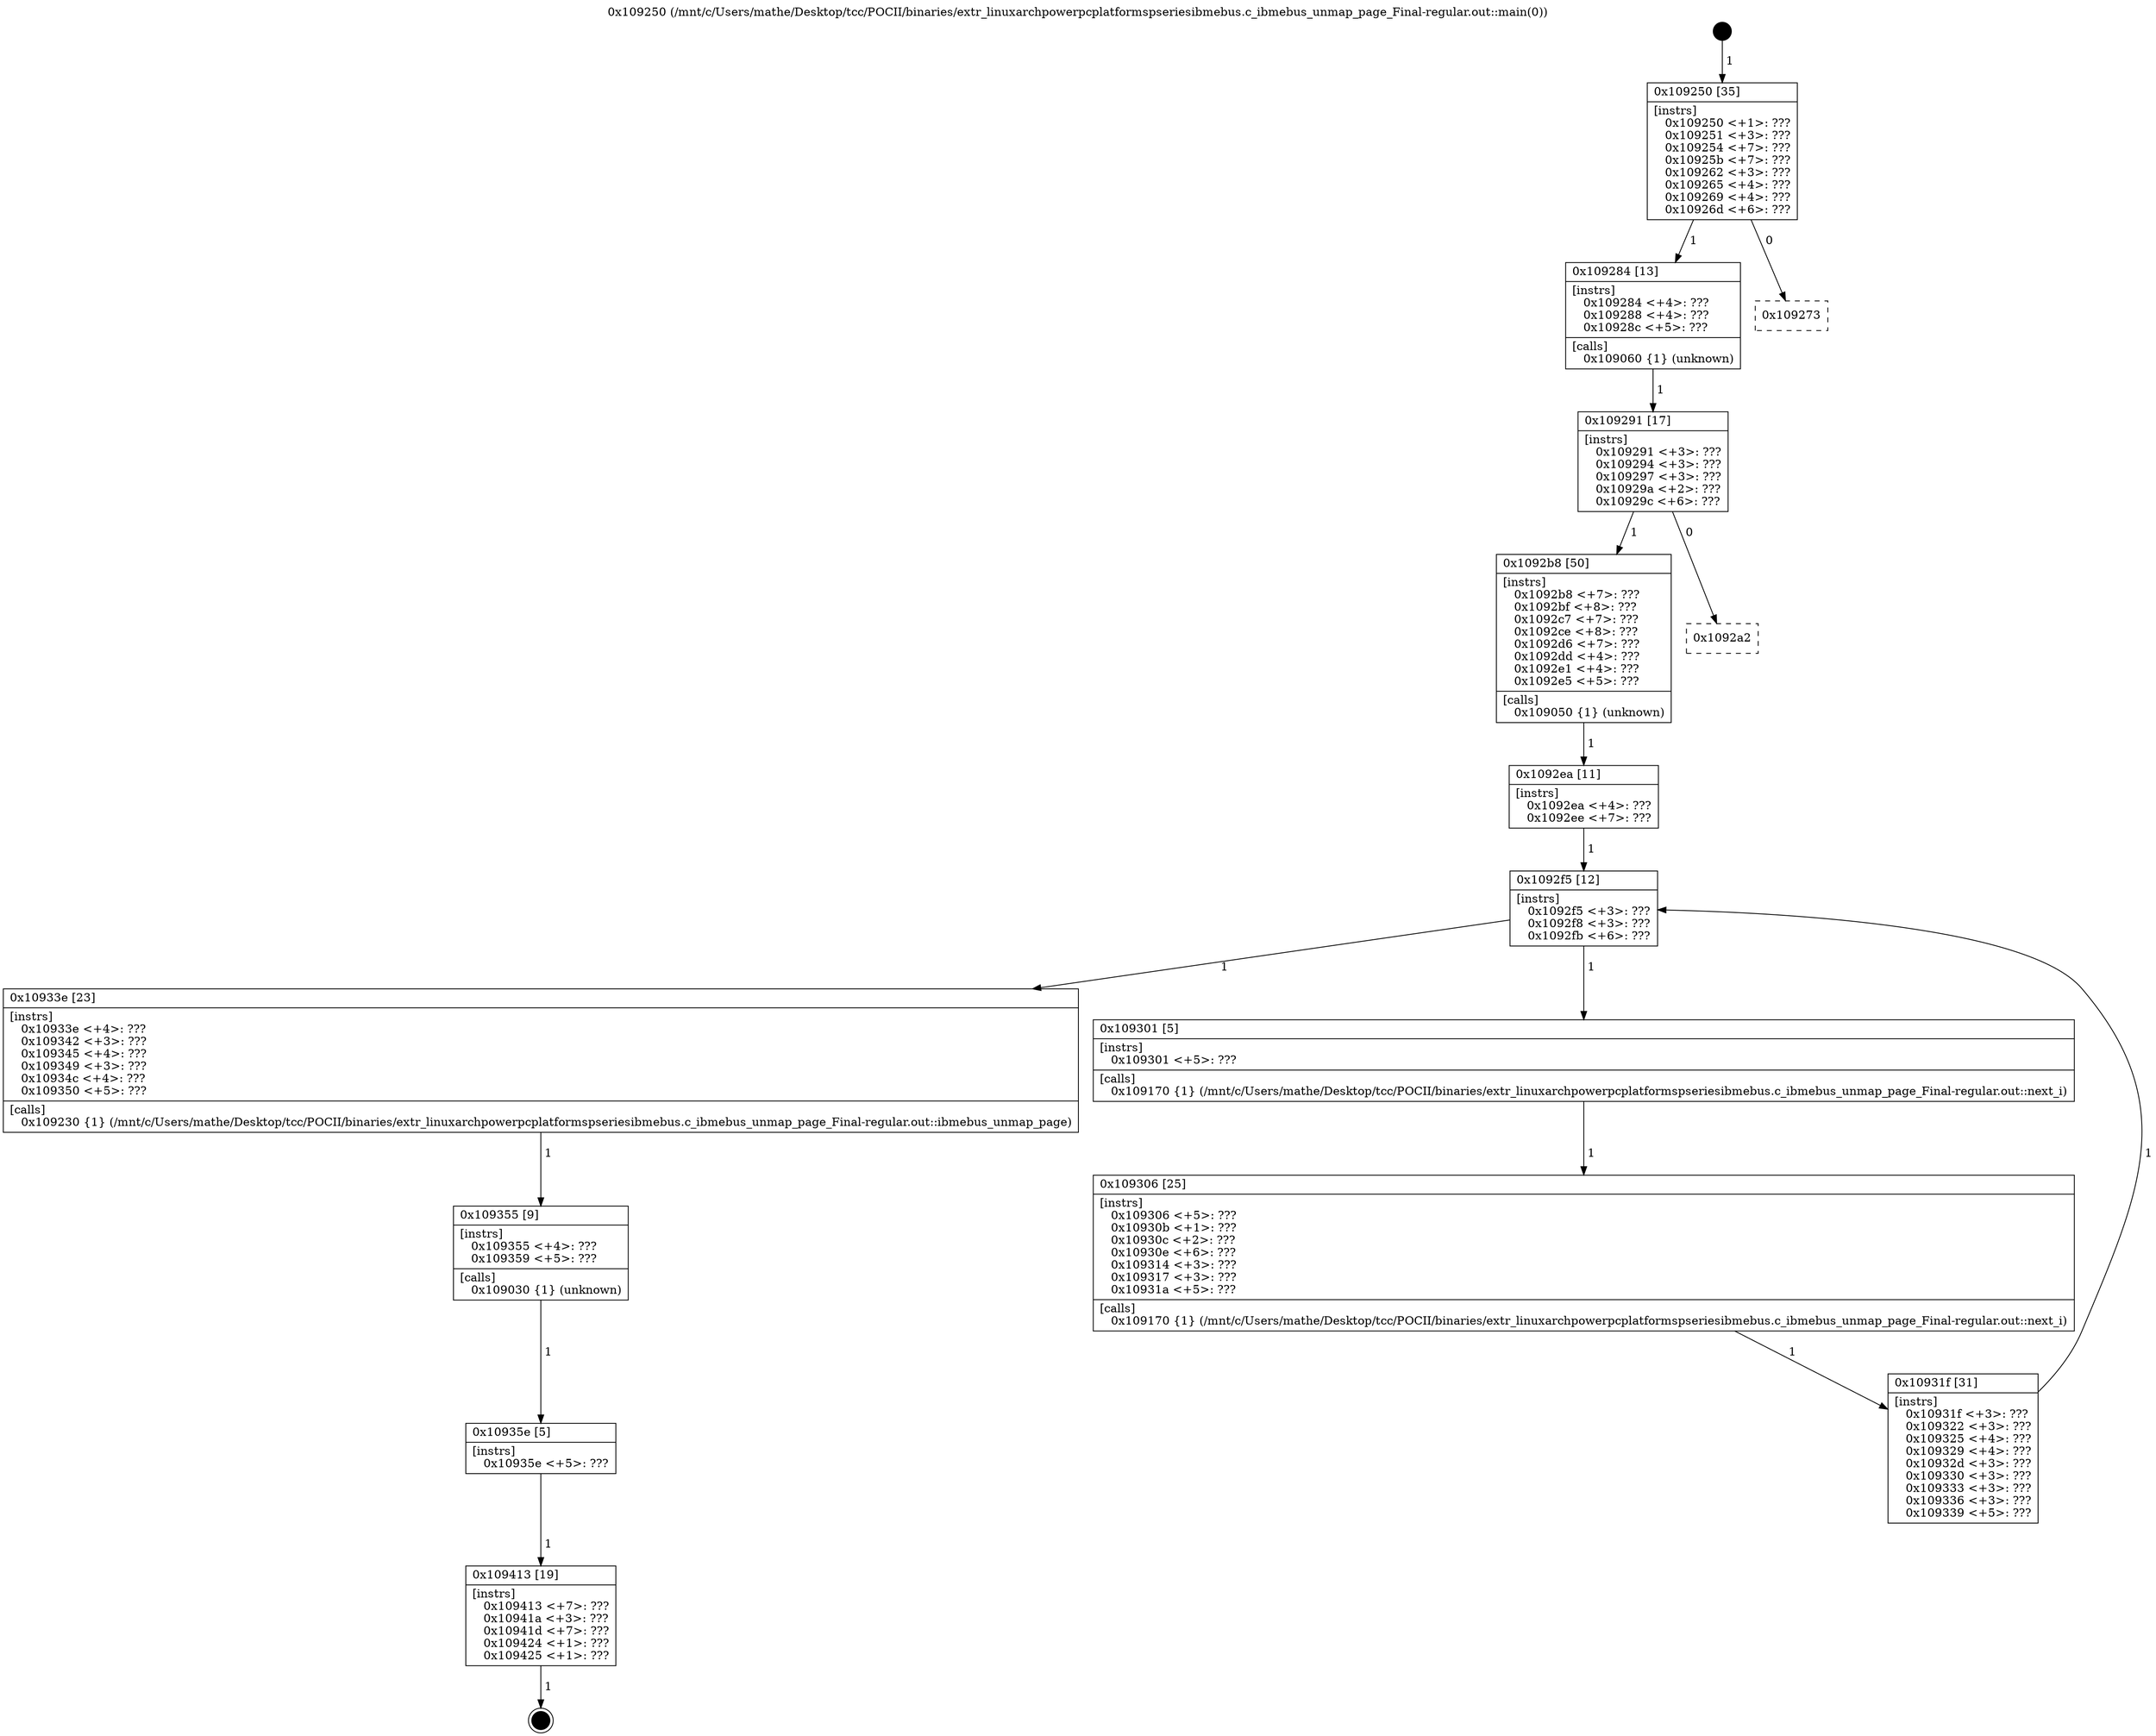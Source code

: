 digraph "0x109250" {
  label = "0x109250 (/mnt/c/Users/mathe/Desktop/tcc/POCII/binaries/extr_linuxarchpowerpcplatformspseriesibmebus.c_ibmebus_unmap_page_Final-regular.out::main(0))"
  labelloc = "t"
  node[shape=record]

  Entry [label="",width=0.3,height=0.3,shape=circle,fillcolor=black,style=filled]
  "0x109250" [label="{
     0x109250 [35]\l
     | [instrs]\l
     &nbsp;&nbsp;0x109250 \<+1\>: ???\l
     &nbsp;&nbsp;0x109251 \<+3\>: ???\l
     &nbsp;&nbsp;0x109254 \<+7\>: ???\l
     &nbsp;&nbsp;0x10925b \<+7\>: ???\l
     &nbsp;&nbsp;0x109262 \<+3\>: ???\l
     &nbsp;&nbsp;0x109265 \<+4\>: ???\l
     &nbsp;&nbsp;0x109269 \<+4\>: ???\l
     &nbsp;&nbsp;0x10926d \<+6\>: ???\l
  }"]
  "0x109284" [label="{
     0x109284 [13]\l
     | [instrs]\l
     &nbsp;&nbsp;0x109284 \<+4\>: ???\l
     &nbsp;&nbsp;0x109288 \<+4\>: ???\l
     &nbsp;&nbsp;0x10928c \<+5\>: ???\l
     | [calls]\l
     &nbsp;&nbsp;0x109060 \{1\} (unknown)\l
  }"]
  "0x109273" [label="{
     0x109273\l
  }", style=dashed]
  "0x109291" [label="{
     0x109291 [17]\l
     | [instrs]\l
     &nbsp;&nbsp;0x109291 \<+3\>: ???\l
     &nbsp;&nbsp;0x109294 \<+3\>: ???\l
     &nbsp;&nbsp;0x109297 \<+3\>: ???\l
     &nbsp;&nbsp;0x10929a \<+2\>: ???\l
     &nbsp;&nbsp;0x10929c \<+6\>: ???\l
  }"]
  "0x1092b8" [label="{
     0x1092b8 [50]\l
     | [instrs]\l
     &nbsp;&nbsp;0x1092b8 \<+7\>: ???\l
     &nbsp;&nbsp;0x1092bf \<+8\>: ???\l
     &nbsp;&nbsp;0x1092c7 \<+7\>: ???\l
     &nbsp;&nbsp;0x1092ce \<+8\>: ???\l
     &nbsp;&nbsp;0x1092d6 \<+7\>: ???\l
     &nbsp;&nbsp;0x1092dd \<+4\>: ???\l
     &nbsp;&nbsp;0x1092e1 \<+4\>: ???\l
     &nbsp;&nbsp;0x1092e5 \<+5\>: ???\l
     | [calls]\l
     &nbsp;&nbsp;0x109050 \{1\} (unknown)\l
  }"]
  "0x1092a2" [label="{
     0x1092a2\l
  }", style=dashed]
  "0x1092f5" [label="{
     0x1092f5 [12]\l
     | [instrs]\l
     &nbsp;&nbsp;0x1092f5 \<+3\>: ???\l
     &nbsp;&nbsp;0x1092f8 \<+3\>: ???\l
     &nbsp;&nbsp;0x1092fb \<+6\>: ???\l
  }"]
  "0x10933e" [label="{
     0x10933e [23]\l
     | [instrs]\l
     &nbsp;&nbsp;0x10933e \<+4\>: ???\l
     &nbsp;&nbsp;0x109342 \<+3\>: ???\l
     &nbsp;&nbsp;0x109345 \<+4\>: ???\l
     &nbsp;&nbsp;0x109349 \<+3\>: ???\l
     &nbsp;&nbsp;0x10934c \<+4\>: ???\l
     &nbsp;&nbsp;0x109350 \<+5\>: ???\l
     | [calls]\l
     &nbsp;&nbsp;0x109230 \{1\} (/mnt/c/Users/mathe/Desktop/tcc/POCII/binaries/extr_linuxarchpowerpcplatformspseriesibmebus.c_ibmebus_unmap_page_Final-regular.out::ibmebus_unmap_page)\l
  }"]
  "0x109301" [label="{
     0x109301 [5]\l
     | [instrs]\l
     &nbsp;&nbsp;0x109301 \<+5\>: ???\l
     | [calls]\l
     &nbsp;&nbsp;0x109170 \{1\} (/mnt/c/Users/mathe/Desktop/tcc/POCII/binaries/extr_linuxarchpowerpcplatformspseriesibmebus.c_ibmebus_unmap_page_Final-regular.out::next_i)\l
  }"]
  "0x109306" [label="{
     0x109306 [25]\l
     | [instrs]\l
     &nbsp;&nbsp;0x109306 \<+5\>: ???\l
     &nbsp;&nbsp;0x10930b \<+1\>: ???\l
     &nbsp;&nbsp;0x10930c \<+2\>: ???\l
     &nbsp;&nbsp;0x10930e \<+6\>: ???\l
     &nbsp;&nbsp;0x109314 \<+3\>: ???\l
     &nbsp;&nbsp;0x109317 \<+3\>: ???\l
     &nbsp;&nbsp;0x10931a \<+5\>: ???\l
     | [calls]\l
     &nbsp;&nbsp;0x109170 \{1\} (/mnt/c/Users/mathe/Desktop/tcc/POCII/binaries/extr_linuxarchpowerpcplatformspseriesibmebus.c_ibmebus_unmap_page_Final-regular.out::next_i)\l
  }"]
  "0x10931f" [label="{
     0x10931f [31]\l
     | [instrs]\l
     &nbsp;&nbsp;0x10931f \<+3\>: ???\l
     &nbsp;&nbsp;0x109322 \<+3\>: ???\l
     &nbsp;&nbsp;0x109325 \<+4\>: ???\l
     &nbsp;&nbsp;0x109329 \<+4\>: ???\l
     &nbsp;&nbsp;0x10932d \<+3\>: ???\l
     &nbsp;&nbsp;0x109330 \<+3\>: ???\l
     &nbsp;&nbsp;0x109333 \<+3\>: ???\l
     &nbsp;&nbsp;0x109336 \<+3\>: ???\l
     &nbsp;&nbsp;0x109339 \<+5\>: ???\l
  }"]
  "0x1092ea" [label="{
     0x1092ea [11]\l
     | [instrs]\l
     &nbsp;&nbsp;0x1092ea \<+4\>: ???\l
     &nbsp;&nbsp;0x1092ee \<+7\>: ???\l
  }"]
  "0x109355" [label="{
     0x109355 [9]\l
     | [instrs]\l
     &nbsp;&nbsp;0x109355 \<+4\>: ???\l
     &nbsp;&nbsp;0x109359 \<+5\>: ???\l
     | [calls]\l
     &nbsp;&nbsp;0x109030 \{1\} (unknown)\l
  }"]
  "0x10935e" [label="{
     0x10935e [5]\l
     | [instrs]\l
     &nbsp;&nbsp;0x10935e \<+5\>: ???\l
  }"]
  "0x109413" [label="{
     0x109413 [19]\l
     | [instrs]\l
     &nbsp;&nbsp;0x109413 \<+7\>: ???\l
     &nbsp;&nbsp;0x10941a \<+3\>: ???\l
     &nbsp;&nbsp;0x10941d \<+7\>: ???\l
     &nbsp;&nbsp;0x109424 \<+1\>: ???\l
     &nbsp;&nbsp;0x109425 \<+1\>: ???\l
  }"]
  Exit [label="",width=0.3,height=0.3,shape=circle,fillcolor=black,style=filled,peripheries=2]
  Entry -> "0x109250" [label=" 1"]
  "0x109250" -> "0x109284" [label=" 1"]
  "0x109250" -> "0x109273" [label=" 0"]
  "0x109284" -> "0x109291" [label=" 1"]
  "0x109291" -> "0x1092b8" [label=" 1"]
  "0x109291" -> "0x1092a2" [label=" 0"]
  "0x1092b8" -> "0x1092ea" [label=" 1"]
  "0x1092f5" -> "0x10933e" [label=" 1"]
  "0x1092f5" -> "0x109301" [label=" 1"]
  "0x109301" -> "0x109306" [label=" 1"]
  "0x109306" -> "0x10931f" [label=" 1"]
  "0x1092ea" -> "0x1092f5" [label=" 1"]
  "0x10931f" -> "0x1092f5" [label=" 1"]
  "0x10933e" -> "0x109355" [label=" 1"]
  "0x109355" -> "0x10935e" [label=" 1"]
  "0x10935e" -> "0x109413" [label=" 1"]
  "0x109413" -> Exit [label=" 1"]
}
